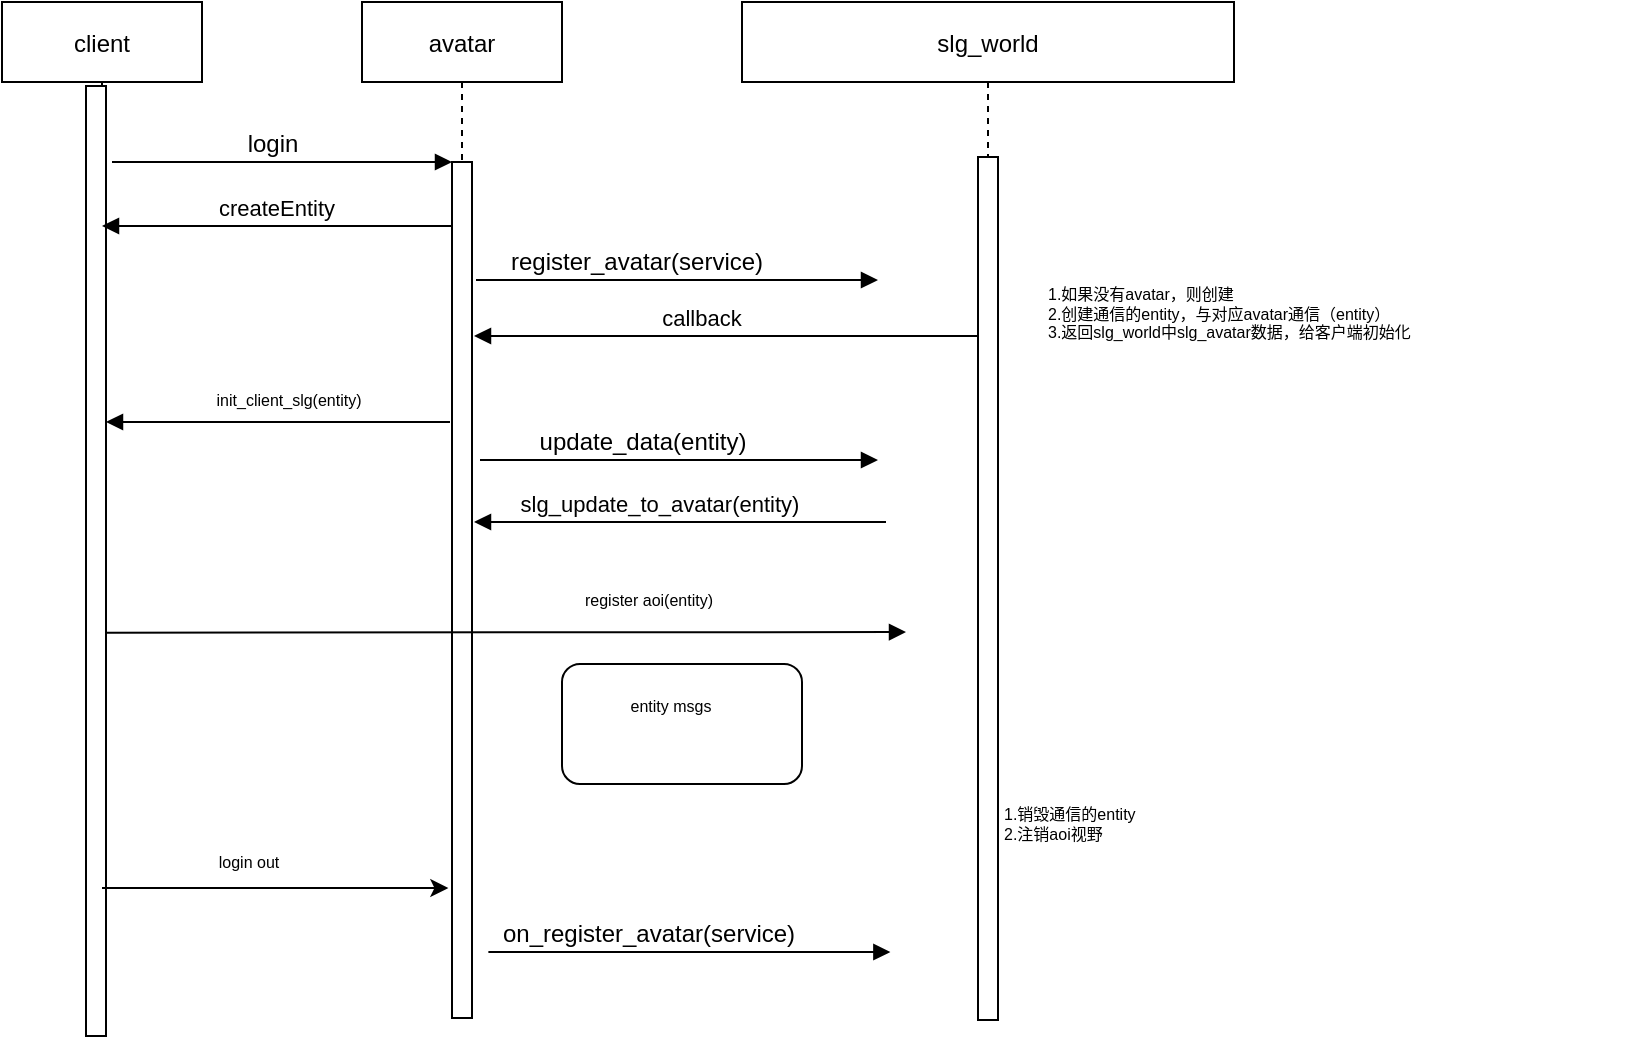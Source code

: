 <mxfile version="20.2.3" type="github">
  <diagram id="kgpKYQtTHZ0yAKxKKP6v" name="Page-1">
    <mxGraphModel dx="990" dy="581" grid="0" gridSize="10" guides="1" tooltips="1" connect="1" arrows="1" fold="1" page="1" pageScale="1" pageWidth="850" pageHeight="1100" math="0" shadow="0">
      <root>
        <mxCell id="0" />
        <mxCell id="1" parent="0" />
        <mxCell id="3nuBFxr9cyL0pnOWT2aG-1" value="client" style="shape=umlLifeline;perimeter=lifelinePerimeter;container=1;collapsible=0;recursiveResize=0;rounded=0;shadow=0;strokeWidth=1;" parent="1" vertex="1">
          <mxGeometry x="120" y="80" width="100" height="517" as="geometry" />
        </mxCell>
        <mxCell id="3nuBFxr9cyL0pnOWT2aG-4" value="" style="points=[];perimeter=orthogonalPerimeter;rounded=0;shadow=0;strokeWidth=1;" parent="3nuBFxr9cyL0pnOWT2aG-1" vertex="1">
          <mxGeometry x="42" y="42" width="10" height="475" as="geometry" />
        </mxCell>
        <mxCell id="3nuBFxr9cyL0pnOWT2aG-5" value="avatar" style="shape=umlLifeline;perimeter=lifelinePerimeter;container=1;collapsible=0;recursiveResize=0;rounded=0;shadow=0;strokeWidth=1;" parent="1" vertex="1">
          <mxGeometry x="300" y="80" width="100" height="508" as="geometry" />
        </mxCell>
        <mxCell id="3nuBFxr9cyL0pnOWT2aG-6" value="" style="points=[];perimeter=orthogonalPerimeter;rounded=0;shadow=0;strokeWidth=1;" parent="3nuBFxr9cyL0pnOWT2aG-5" vertex="1">
          <mxGeometry x="45" y="80" width="10" height="428" as="geometry" />
        </mxCell>
        <mxCell id="3nuBFxr9cyL0pnOWT2aG-8" value="" style="verticalAlign=bottom;endArrow=block;entryX=0;entryY=0;shadow=0;strokeWidth=1;" parent="1" target="3nuBFxr9cyL0pnOWT2aG-6" edge="1">
          <mxGeometry relative="1" as="geometry">
            <mxPoint x="175" y="160.0" as="sourcePoint" />
          </mxGeometry>
        </mxCell>
        <mxCell id="3nuBFxr9cyL0pnOWT2aG-9" value="createEntity" style="verticalAlign=bottom;endArrow=block;shadow=0;strokeWidth=1;" parent="1" source="3nuBFxr9cyL0pnOWT2aG-6" target="3nuBFxr9cyL0pnOWT2aG-1" edge="1">
          <mxGeometry relative="1" as="geometry">
            <mxPoint x="240" y="200" as="sourcePoint" />
            <Array as="points">
              <mxPoint x="289" y="192" />
            </Array>
          </mxGeometry>
        </mxCell>
        <mxCell id="c57LuR6uQ035VPGmdFLY-1" value="slg_world" style="shape=umlLifeline;perimeter=lifelinePerimeter;container=1;collapsible=0;recursiveResize=0;rounded=0;shadow=0;strokeWidth=1;" vertex="1" parent="1">
          <mxGeometry x="490" y="80" width="246" height="509" as="geometry" />
        </mxCell>
        <mxCell id="c57LuR6uQ035VPGmdFLY-2" value="" style="points=[];perimeter=orthogonalPerimeter;rounded=0;shadow=0;strokeWidth=1;" vertex="1" parent="c57LuR6uQ035VPGmdFLY-1">
          <mxGeometry x="118" y="77.5" width="10" height="431.5" as="geometry" />
        </mxCell>
        <mxCell id="c57LuR6uQ035VPGmdFLY-8" value="" style="verticalAlign=bottom;endArrow=block;shadow=0;strokeWidth=1;" edge="1" parent="c57LuR6uQ035VPGmdFLY-1">
          <mxGeometry relative="1" as="geometry">
            <mxPoint x="-131" y="229.0" as="sourcePoint" />
            <mxPoint x="68" y="229" as="targetPoint" />
          </mxGeometry>
        </mxCell>
        <mxCell id="c57LuR6uQ035VPGmdFLY-9" value="update_data(entity)" style="text;html=1;align=center;verticalAlign=middle;resizable=0;points=[];autosize=1;strokeColor=none;fillColor=none;" vertex="1" parent="c57LuR6uQ035VPGmdFLY-1">
          <mxGeometry x="-111" y="207" width="121" height="26" as="geometry" />
        </mxCell>
        <mxCell id="c57LuR6uQ035VPGmdFLY-12" value="" style="verticalAlign=bottom;endArrow=block;shadow=0;strokeWidth=1;" edge="1" parent="c57LuR6uQ035VPGmdFLY-1">
          <mxGeometry x="-0.093" y="-20" relative="1" as="geometry">
            <mxPoint x="-146" y="210" as="sourcePoint" />
            <mxPoint x="-318" y="210" as="targetPoint" />
            <Array as="points">
              <mxPoint x="-232.93" y="210" />
            </Array>
            <mxPoint as="offset" />
          </mxGeometry>
        </mxCell>
        <mxCell id="c57LuR6uQ035VPGmdFLY-14" value="slg_update_to_avatar(entity)" style="verticalAlign=bottom;endArrow=block;shadow=0;strokeWidth=1;labelBackgroundColor=none;" edge="1" parent="c57LuR6uQ035VPGmdFLY-1">
          <mxGeometry x="0.097" relative="1" as="geometry">
            <mxPoint x="72" y="260" as="sourcePoint" />
            <mxPoint x="-134" y="260" as="targetPoint" />
            <Array as="points">
              <mxPoint x="-14.93" y="260" />
            </Array>
            <mxPoint as="offset" />
          </mxGeometry>
        </mxCell>
        <mxCell id="c57LuR6uQ035VPGmdFLY-36" value="1.销毁通信的entity&lt;br&gt;&lt;div style=&quot;&quot;&gt;&lt;span style=&quot;background-color: initial;&quot;&gt;2.注销aoi视野&lt;/span&gt;&lt;/div&gt;" style="text;html=1;align=left;verticalAlign=middle;resizable=0;points=[];autosize=1;strokeColor=none;fillColor=none;fontSize=8;" vertex="1" parent="c57LuR6uQ035VPGmdFLY-1">
          <mxGeometry x="129" y="390" width="117" height="41" as="geometry" />
        </mxCell>
        <mxCell id="c57LuR6uQ035VPGmdFLY-3" value="login" style="text;html=1;align=center;verticalAlign=middle;resizable=0;points=[];autosize=1;strokeColor=none;fillColor=none;" vertex="1" parent="1">
          <mxGeometry x="233" y="138" width="43" height="26" as="geometry" />
        </mxCell>
        <mxCell id="c57LuR6uQ035VPGmdFLY-4" value="" style="verticalAlign=bottom;endArrow=block;shadow=0;strokeWidth=1;" edge="1" parent="1">
          <mxGeometry relative="1" as="geometry">
            <mxPoint x="357" y="219.0" as="sourcePoint" />
            <mxPoint x="558" y="219" as="targetPoint" />
          </mxGeometry>
        </mxCell>
        <mxCell id="c57LuR6uQ035VPGmdFLY-6" value="register_avatar(service)" style="text;html=1;align=center;verticalAlign=middle;resizable=0;points=[];autosize=1;strokeColor=none;fillColor=none;" vertex="1" parent="1">
          <mxGeometry x="365" y="197" width="144" height="26" as="geometry" />
        </mxCell>
        <mxCell id="c57LuR6uQ035VPGmdFLY-7" value="callback" style="verticalAlign=bottom;endArrow=block;shadow=0;strokeWidth=1;labelBackgroundColor=none;" edge="1" parent="1" source="c57LuR6uQ035VPGmdFLY-2">
          <mxGeometry x="0.097" relative="1" as="geometry">
            <mxPoint x="531.07" y="247" as="sourcePoint" />
            <mxPoint x="356" y="247" as="targetPoint" />
            <Array as="points">
              <mxPoint x="475.07" y="247" />
            </Array>
            <mxPoint as="offset" />
          </mxGeometry>
        </mxCell>
        <mxCell id="c57LuR6uQ035VPGmdFLY-11" value="&lt;font style=&quot;font-size: 8px;&quot;&gt;1.如果没有avatar，则创建 &lt;br&gt;&lt;div style=&quot;&quot;&gt;&lt;span style=&quot;background-color: initial;&quot;&gt;2.创建通信的entity，与对应avatar通信（entity）&lt;/span&gt;&lt;/div&gt;&lt;div style=&quot;&quot;&gt;&lt;span style=&quot;background-color: initial;&quot;&gt;3.返回slg_world中slg_avatar数据，给客户端初始化&lt;/span&gt;&lt;/div&gt;&lt;/font&gt;" style="text;html=1;align=left;verticalAlign=middle;resizable=0;points=[];autosize=1;strokeColor=none;fillColor=none;fontSize=7;" vertex="1" parent="1">
          <mxGeometry x="641" y="208" width="290" height="55" as="geometry" />
        </mxCell>
        <mxCell id="c57LuR6uQ035VPGmdFLY-13" value="init_client_slg(entity)" style="text;html=1;align=center;verticalAlign=middle;resizable=0;points=[];autosize=1;strokeColor=none;fillColor=none;fontSize=8;" vertex="1" parent="1">
          <mxGeometry x="199" y="266" width="127" height="26" as="geometry" />
        </mxCell>
        <mxCell id="c57LuR6uQ035VPGmdFLY-39" value="" style="verticalAlign=bottom;endArrow=block;shadow=0;strokeWidth=1;exitX=0.524;exitY=0.61;exitDx=0;exitDy=0;exitPerimeter=0;" edge="1" parent="1" source="3nuBFxr9cyL0pnOWT2aG-1">
          <mxGeometry relative="1" as="geometry">
            <mxPoint x="356" y="378.0" as="sourcePoint" />
            <mxPoint x="572" y="395" as="targetPoint" />
          </mxGeometry>
        </mxCell>
        <mxCell id="c57LuR6uQ035VPGmdFLY-40" value="register aoi(entity)" style="text;html=1;align=center;verticalAlign=middle;resizable=0;points=[];autosize=1;strokeColor=none;fillColor=none;fontSize=8;" vertex="1" parent="1">
          <mxGeometry x="386" y="366" width="114" height="26" as="geometry" />
        </mxCell>
        <mxCell id="c57LuR6uQ035VPGmdFLY-26" value="entity msgs" style="text;html=1;align=center;verticalAlign=middle;resizable=0;points=[];autosize=1;strokeColor=none;fillColor=none;fontSize=8;" vertex="1" parent="1">
          <mxGeometry x="414.19" y="419" width="79" height="26" as="geometry" />
        </mxCell>
        <mxCell id="c57LuR6uQ035VPGmdFLY-43" value="" style="rounded=1;whiteSpace=wrap;html=1;fontSize=8;fillColor=none;" vertex="1" parent="1">
          <mxGeometry x="400" y="411" width="120" height="60" as="geometry" />
        </mxCell>
        <mxCell id="c57LuR6uQ035VPGmdFLY-31" value="" style="endArrow=classic;html=1;rounded=0;labelBackgroundColor=none;fontSize=8;" edge="1" parent="1">
          <mxGeometry width="50" height="50" relative="1" as="geometry">
            <mxPoint x="170.0" y="523" as="sourcePoint" />
            <mxPoint x="343.19" y="523" as="targetPoint" />
          </mxGeometry>
        </mxCell>
        <mxCell id="c57LuR6uQ035VPGmdFLY-32" value="login out" style="text;html=1;align=center;verticalAlign=middle;resizable=0;points=[];autosize=1;strokeColor=none;fillColor=none;fontSize=8;" vertex="1" parent="1">
          <mxGeometry x="211.19" y="497" width="63" height="26" as="geometry" />
        </mxCell>
        <mxCell id="c57LuR6uQ035VPGmdFLY-34" value="" style="verticalAlign=bottom;endArrow=block;shadow=0;strokeWidth=1;" edge="1" parent="1">
          <mxGeometry relative="1" as="geometry">
            <mxPoint x="363.19" y="555.0" as="sourcePoint" />
            <mxPoint x="564.19" y="555" as="targetPoint" />
          </mxGeometry>
        </mxCell>
        <mxCell id="c57LuR6uQ035VPGmdFLY-35" value="on_register_avatar(service)" style="text;html=1;align=center;verticalAlign=middle;resizable=0;points=[];autosize=1;strokeColor=none;fillColor=none;" vertex="1" parent="1">
          <mxGeometry x="361.19" y="533" width="164" height="26" as="geometry" />
        </mxCell>
      </root>
    </mxGraphModel>
  </diagram>
</mxfile>
